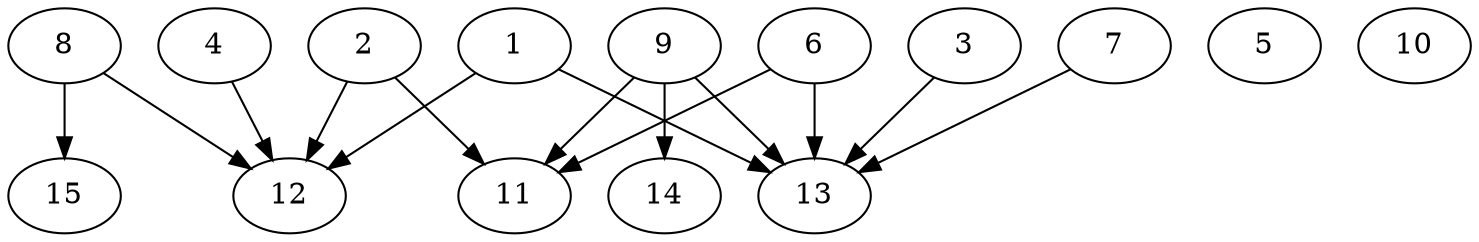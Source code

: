 // DAG automatically generated by daggen at Thu Oct  3 13:59:27 2019
// ./daggen --dot -n 15 --ccr 0.5 --fat 0.9 --regular 0.9 --density 0.7 --mindata 5242880 --maxdata 52428800 
digraph G {
  1 [size="14618624", alpha="0.05", expect_size="7309312"] 
  1 -> 12 [size ="7309312"]
  1 -> 13 [size ="7309312"]
  2 [size="66885632", alpha="0.07", expect_size="33442816"] 
  2 -> 11 [size ="33442816"]
  2 -> 12 [size ="33442816"]
  3 [size="47757312", alpha="0.20", expect_size="23878656"] 
  3 -> 13 [size ="23878656"]
  4 [size="104323072", alpha="0.03", expect_size="52161536"] 
  4 -> 12 [size ="52161536"]
  5 [size="19324928", alpha="0.03", expect_size="9662464"] 
  6 [size="40560640", alpha="0.16", expect_size="20280320"] 
  6 -> 11 [size ="20280320"]
  6 -> 13 [size ="20280320"]
  7 [size="83146752", alpha="0.01", expect_size="41573376"] 
  7 -> 13 [size ="41573376"]
  8 [size="17643520", alpha="0.14", expect_size="8821760"] 
  8 -> 12 [size ="8821760"]
  8 -> 15 [size ="8821760"]
  9 [size="30130176", alpha="0.17", expect_size="15065088"] 
  9 -> 11 [size ="15065088"]
  9 -> 13 [size ="15065088"]
  9 -> 14 [size ="15065088"]
  10 [size="68798464", alpha="0.07", expect_size="34399232"] 
  11 [size="24604672", alpha="0.18", expect_size="12302336"] 
  12 [size="50120704", alpha="0.04", expect_size="25060352"] 
  13 [size="81772544", alpha="0.10", expect_size="40886272"] 
  14 [size="80177152", alpha="0.18", expect_size="40088576"] 
  15 [size="95811584", alpha="0.03", expect_size="47905792"] 
}

